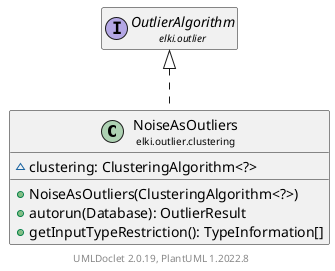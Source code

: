 @startuml
    remove .*\.(Instance|Par|Parameterizer|Factory)$
    set namespaceSeparator none
    hide empty fields
    hide empty methods

    class "<size:14>NoiseAsOutliers\n<size:10>elki.outlier.clustering" as elki.outlier.clustering.NoiseAsOutliers [[NoiseAsOutliers.html]] {
        ~clustering: ClusteringAlgorithm<?>
        +NoiseAsOutliers(ClusteringAlgorithm<?>)
        +autorun(Database): OutlierResult
        +getInputTypeRestriction(): TypeInformation[]
    }

    interface "<size:14>OutlierAlgorithm\n<size:10>elki.outlier" as elki.outlier.OutlierAlgorithm [[../OutlierAlgorithm.html]]
    class "<size:14>NoiseAsOutliers.Par\n<size:10>elki.outlier.clustering" as elki.outlier.clustering.NoiseAsOutliers.Par [[NoiseAsOutliers.Par.html]]

    elki.outlier.OutlierAlgorithm <|.. elki.outlier.clustering.NoiseAsOutliers
    elki.outlier.clustering.NoiseAsOutliers +-- elki.outlier.clustering.NoiseAsOutliers.Par

    center footer UMLDoclet 2.0.19, PlantUML 1.2022.8
@enduml
